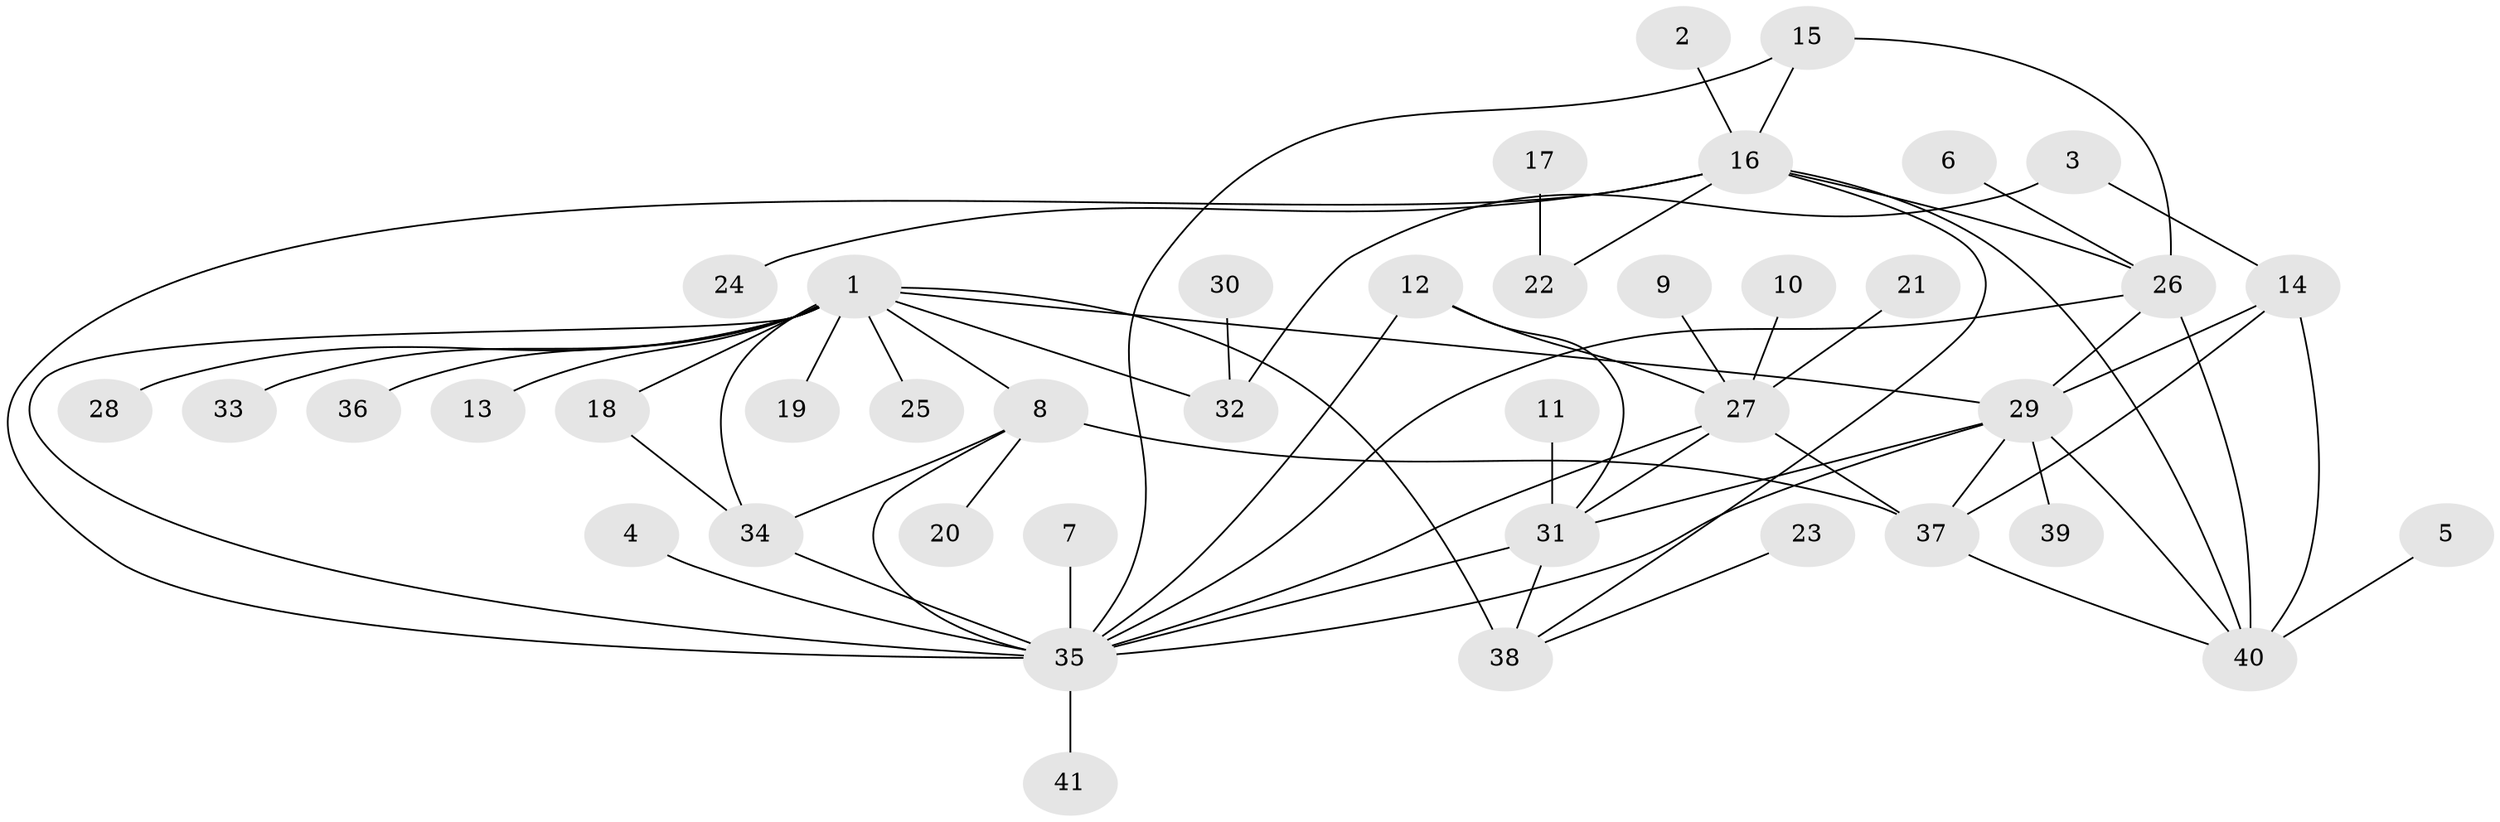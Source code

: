 // original degree distribution, {8: 0.06172839506172839, 5: 0.07407407407407407, 7: 0.04938271604938271, 4: 0.037037037037037035, 6: 0.024691358024691357, 9: 0.012345679012345678, 1: 0.48148148148148145, 2: 0.2345679012345679, 3: 0.024691358024691357}
// Generated by graph-tools (version 1.1) at 2025/26/03/09/25 03:26:41]
// undirected, 41 vertices, 63 edges
graph export_dot {
graph [start="1"]
  node [color=gray90,style=filled];
  1;
  2;
  3;
  4;
  5;
  6;
  7;
  8;
  9;
  10;
  11;
  12;
  13;
  14;
  15;
  16;
  17;
  18;
  19;
  20;
  21;
  22;
  23;
  24;
  25;
  26;
  27;
  28;
  29;
  30;
  31;
  32;
  33;
  34;
  35;
  36;
  37;
  38;
  39;
  40;
  41;
  1 -- 8 [weight=1.0];
  1 -- 13 [weight=1.0];
  1 -- 18 [weight=1.0];
  1 -- 19 [weight=1.0];
  1 -- 25 [weight=1.0];
  1 -- 28 [weight=1.0];
  1 -- 29 [weight=1.0];
  1 -- 32 [weight=1.0];
  1 -- 33 [weight=1.0];
  1 -- 34 [weight=1.0];
  1 -- 35 [weight=1.0];
  1 -- 36 [weight=1.0];
  1 -- 38 [weight=3.0];
  2 -- 16 [weight=1.0];
  3 -- 14 [weight=1.0];
  3 -- 32 [weight=1.0];
  4 -- 35 [weight=1.0];
  5 -- 40 [weight=1.0];
  6 -- 26 [weight=1.0];
  7 -- 35 [weight=1.0];
  8 -- 20 [weight=1.0];
  8 -- 34 [weight=1.0];
  8 -- 35 [weight=1.0];
  8 -- 37 [weight=1.0];
  9 -- 27 [weight=1.0];
  10 -- 27 [weight=1.0];
  11 -- 31 [weight=1.0];
  12 -- 27 [weight=1.0];
  12 -- 31 [weight=1.0];
  12 -- 35 [weight=1.0];
  14 -- 29 [weight=1.0];
  14 -- 37 [weight=1.0];
  14 -- 40 [weight=1.0];
  15 -- 16 [weight=1.0];
  15 -- 26 [weight=1.0];
  15 -- 35 [weight=1.0];
  16 -- 22 [weight=1.0];
  16 -- 24 [weight=1.0];
  16 -- 26 [weight=1.0];
  16 -- 35 [weight=1.0];
  16 -- 38 [weight=1.0];
  16 -- 40 [weight=1.0];
  17 -- 22 [weight=1.0];
  18 -- 34 [weight=1.0];
  21 -- 27 [weight=1.0];
  23 -- 38 [weight=1.0];
  26 -- 29 [weight=1.0];
  26 -- 35 [weight=1.0];
  26 -- 40 [weight=1.0];
  27 -- 31 [weight=1.0];
  27 -- 35 [weight=1.0];
  27 -- 37 [weight=1.0];
  29 -- 31 [weight=1.0];
  29 -- 35 [weight=1.0];
  29 -- 37 [weight=1.0];
  29 -- 39 [weight=1.0];
  29 -- 40 [weight=1.0];
  30 -- 32 [weight=1.0];
  31 -- 35 [weight=1.0];
  31 -- 38 [weight=1.0];
  34 -- 35 [weight=2.0];
  35 -- 41 [weight=1.0];
  37 -- 40 [weight=1.0];
}
